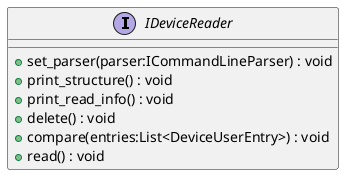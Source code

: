 @startuml
interface IDeviceReader {
    + set_parser(parser:ICommandLineParser) : void
    + print_structure() : void
    + print_read_info() : void
    + delete() : void
    + compare(entries:List<DeviceUserEntry>) : void
    + read() : void
}
@enduml
